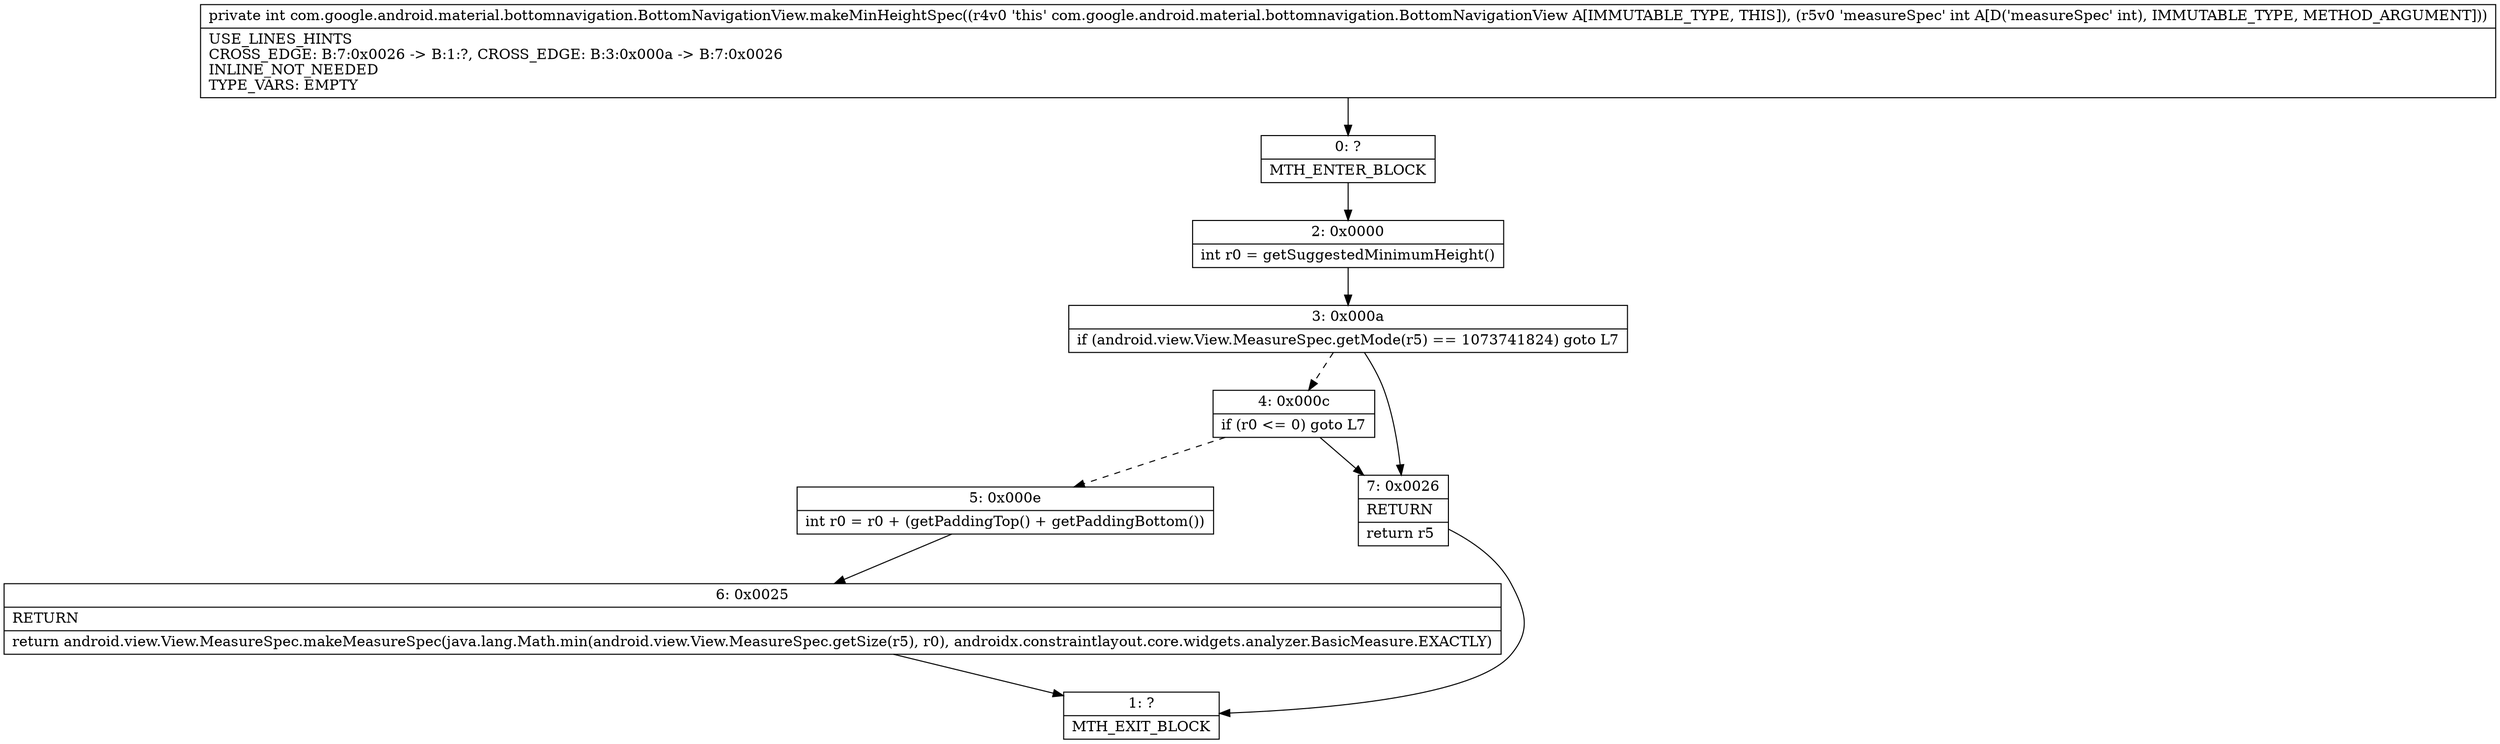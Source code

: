 digraph "CFG forcom.google.android.material.bottomnavigation.BottomNavigationView.makeMinHeightSpec(I)I" {
Node_0 [shape=record,label="{0\:\ ?|MTH_ENTER_BLOCK\l}"];
Node_2 [shape=record,label="{2\:\ 0x0000|int r0 = getSuggestedMinimumHeight()\l}"];
Node_3 [shape=record,label="{3\:\ 0x000a|if (android.view.View.MeasureSpec.getMode(r5) == 1073741824) goto L7\l}"];
Node_4 [shape=record,label="{4\:\ 0x000c|if (r0 \<= 0) goto L7\l}"];
Node_5 [shape=record,label="{5\:\ 0x000e|int r0 = r0 + (getPaddingTop() + getPaddingBottom())\l}"];
Node_6 [shape=record,label="{6\:\ 0x0025|RETURN\l|return android.view.View.MeasureSpec.makeMeasureSpec(java.lang.Math.min(android.view.View.MeasureSpec.getSize(r5), r0), androidx.constraintlayout.core.widgets.analyzer.BasicMeasure.EXACTLY)\l}"];
Node_1 [shape=record,label="{1\:\ ?|MTH_EXIT_BLOCK\l}"];
Node_7 [shape=record,label="{7\:\ 0x0026|RETURN\l|return r5\l}"];
MethodNode[shape=record,label="{private int com.google.android.material.bottomnavigation.BottomNavigationView.makeMinHeightSpec((r4v0 'this' com.google.android.material.bottomnavigation.BottomNavigationView A[IMMUTABLE_TYPE, THIS]), (r5v0 'measureSpec' int A[D('measureSpec' int), IMMUTABLE_TYPE, METHOD_ARGUMENT]))  | USE_LINES_HINTS\lCROSS_EDGE: B:7:0x0026 \-\> B:1:?, CROSS_EDGE: B:3:0x000a \-\> B:7:0x0026\lINLINE_NOT_NEEDED\lTYPE_VARS: EMPTY\l}"];
MethodNode -> Node_0;Node_0 -> Node_2;
Node_2 -> Node_3;
Node_3 -> Node_4[style=dashed];
Node_3 -> Node_7;
Node_4 -> Node_5[style=dashed];
Node_4 -> Node_7;
Node_5 -> Node_6;
Node_6 -> Node_1;
Node_7 -> Node_1;
}

